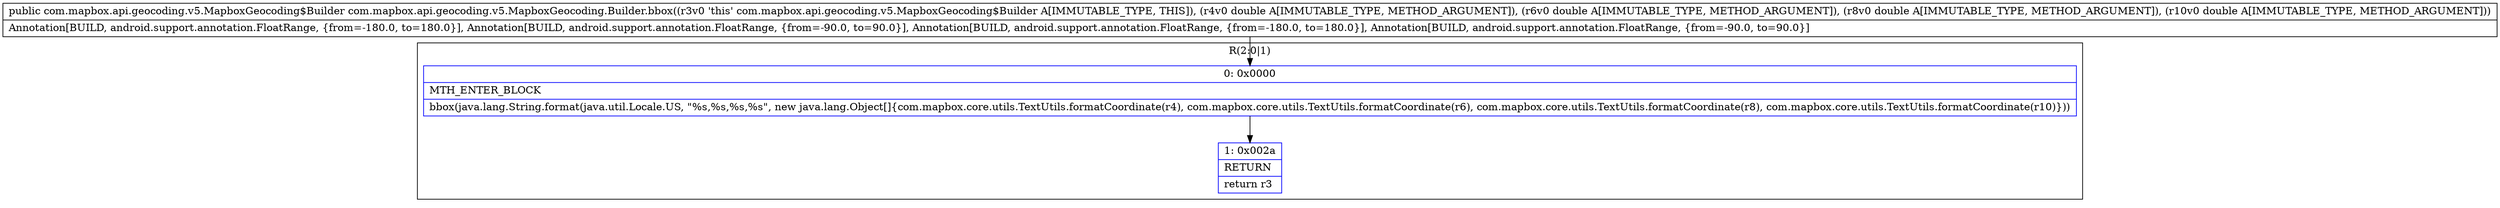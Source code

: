 digraph "CFG forcom.mapbox.api.geocoding.v5.MapboxGeocoding.Builder.bbox(DDDD)Lcom\/mapbox\/api\/geocoding\/v5\/MapboxGeocoding$Builder;" {
subgraph cluster_Region_382114917 {
label = "R(2:0|1)";
node [shape=record,color=blue];
Node_0 [shape=record,label="{0\:\ 0x0000|MTH_ENTER_BLOCK\l|bbox(java.lang.String.format(java.util.Locale.US, \"%s,%s,%s,%s\", new java.lang.Object[]\{com.mapbox.core.utils.TextUtils.formatCoordinate(r4), com.mapbox.core.utils.TextUtils.formatCoordinate(r6), com.mapbox.core.utils.TextUtils.formatCoordinate(r8), com.mapbox.core.utils.TextUtils.formatCoordinate(r10)\}))\l}"];
Node_1 [shape=record,label="{1\:\ 0x002a|RETURN\l|return r3\l}"];
}
MethodNode[shape=record,label="{public com.mapbox.api.geocoding.v5.MapboxGeocoding$Builder com.mapbox.api.geocoding.v5.MapboxGeocoding.Builder.bbox((r3v0 'this' com.mapbox.api.geocoding.v5.MapboxGeocoding$Builder A[IMMUTABLE_TYPE, THIS]), (r4v0 double A[IMMUTABLE_TYPE, METHOD_ARGUMENT]), (r6v0 double A[IMMUTABLE_TYPE, METHOD_ARGUMENT]), (r8v0 double A[IMMUTABLE_TYPE, METHOD_ARGUMENT]), (r10v0 double A[IMMUTABLE_TYPE, METHOD_ARGUMENT]))  | Annotation[BUILD, android.support.annotation.FloatRange, \{from=\-180.0, to=180.0\}], Annotation[BUILD, android.support.annotation.FloatRange, \{from=\-90.0, to=90.0\}], Annotation[BUILD, android.support.annotation.FloatRange, \{from=\-180.0, to=180.0\}], Annotation[BUILD, android.support.annotation.FloatRange, \{from=\-90.0, to=90.0\}]\l}"];
MethodNode -> Node_0;
Node_0 -> Node_1;
}

